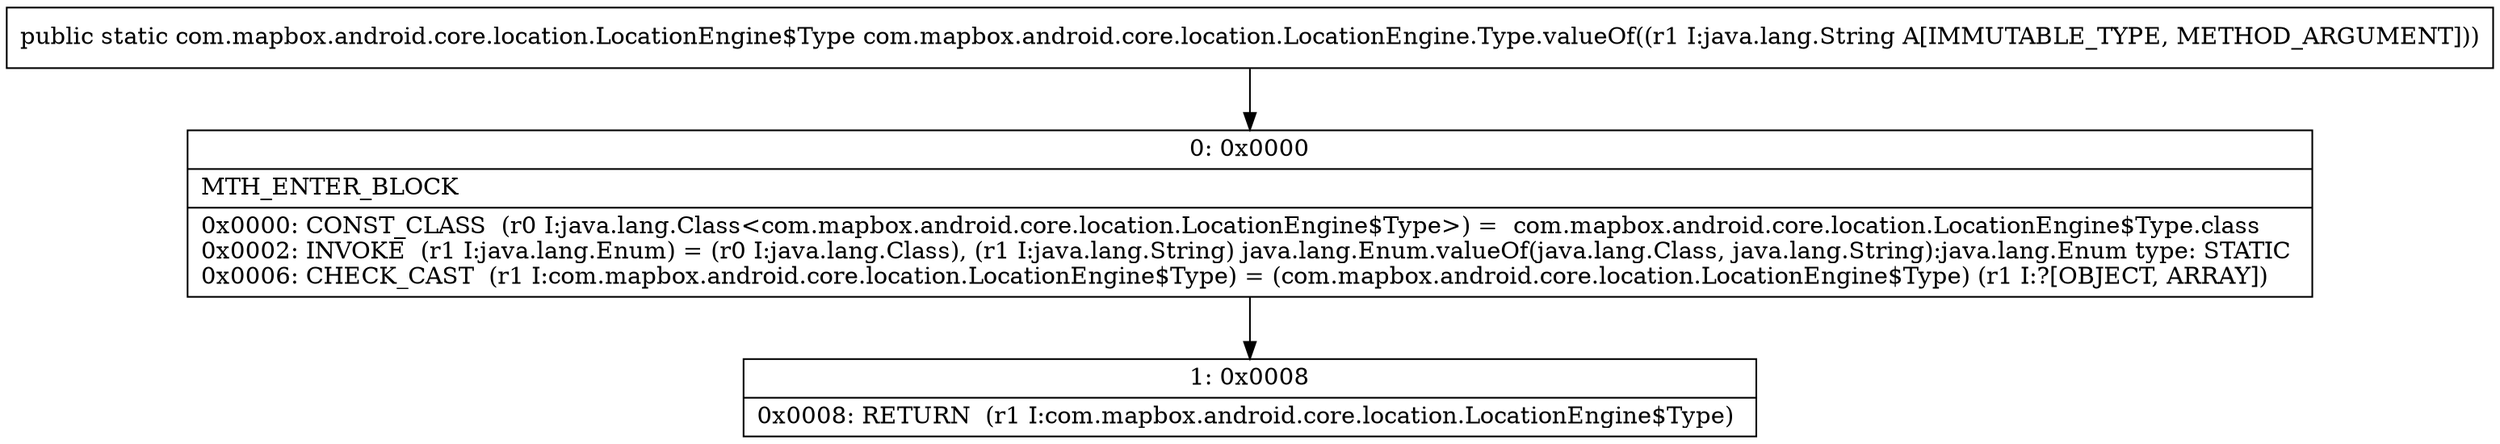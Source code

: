 digraph "CFG forcom.mapbox.android.core.location.LocationEngine.Type.valueOf(Ljava\/lang\/String;)Lcom\/mapbox\/android\/core\/location\/LocationEngine$Type;" {
Node_0 [shape=record,label="{0\:\ 0x0000|MTH_ENTER_BLOCK\l|0x0000: CONST_CLASS  (r0 I:java.lang.Class\<com.mapbox.android.core.location.LocationEngine$Type\>) =  com.mapbox.android.core.location.LocationEngine$Type.class \l0x0002: INVOKE  (r1 I:java.lang.Enum) = (r0 I:java.lang.Class), (r1 I:java.lang.String) java.lang.Enum.valueOf(java.lang.Class, java.lang.String):java.lang.Enum type: STATIC \l0x0006: CHECK_CAST  (r1 I:com.mapbox.android.core.location.LocationEngine$Type) = (com.mapbox.android.core.location.LocationEngine$Type) (r1 I:?[OBJECT, ARRAY]) \l}"];
Node_1 [shape=record,label="{1\:\ 0x0008|0x0008: RETURN  (r1 I:com.mapbox.android.core.location.LocationEngine$Type) \l}"];
MethodNode[shape=record,label="{public static com.mapbox.android.core.location.LocationEngine$Type com.mapbox.android.core.location.LocationEngine.Type.valueOf((r1 I:java.lang.String A[IMMUTABLE_TYPE, METHOD_ARGUMENT])) }"];
MethodNode -> Node_0;
Node_0 -> Node_1;
}

